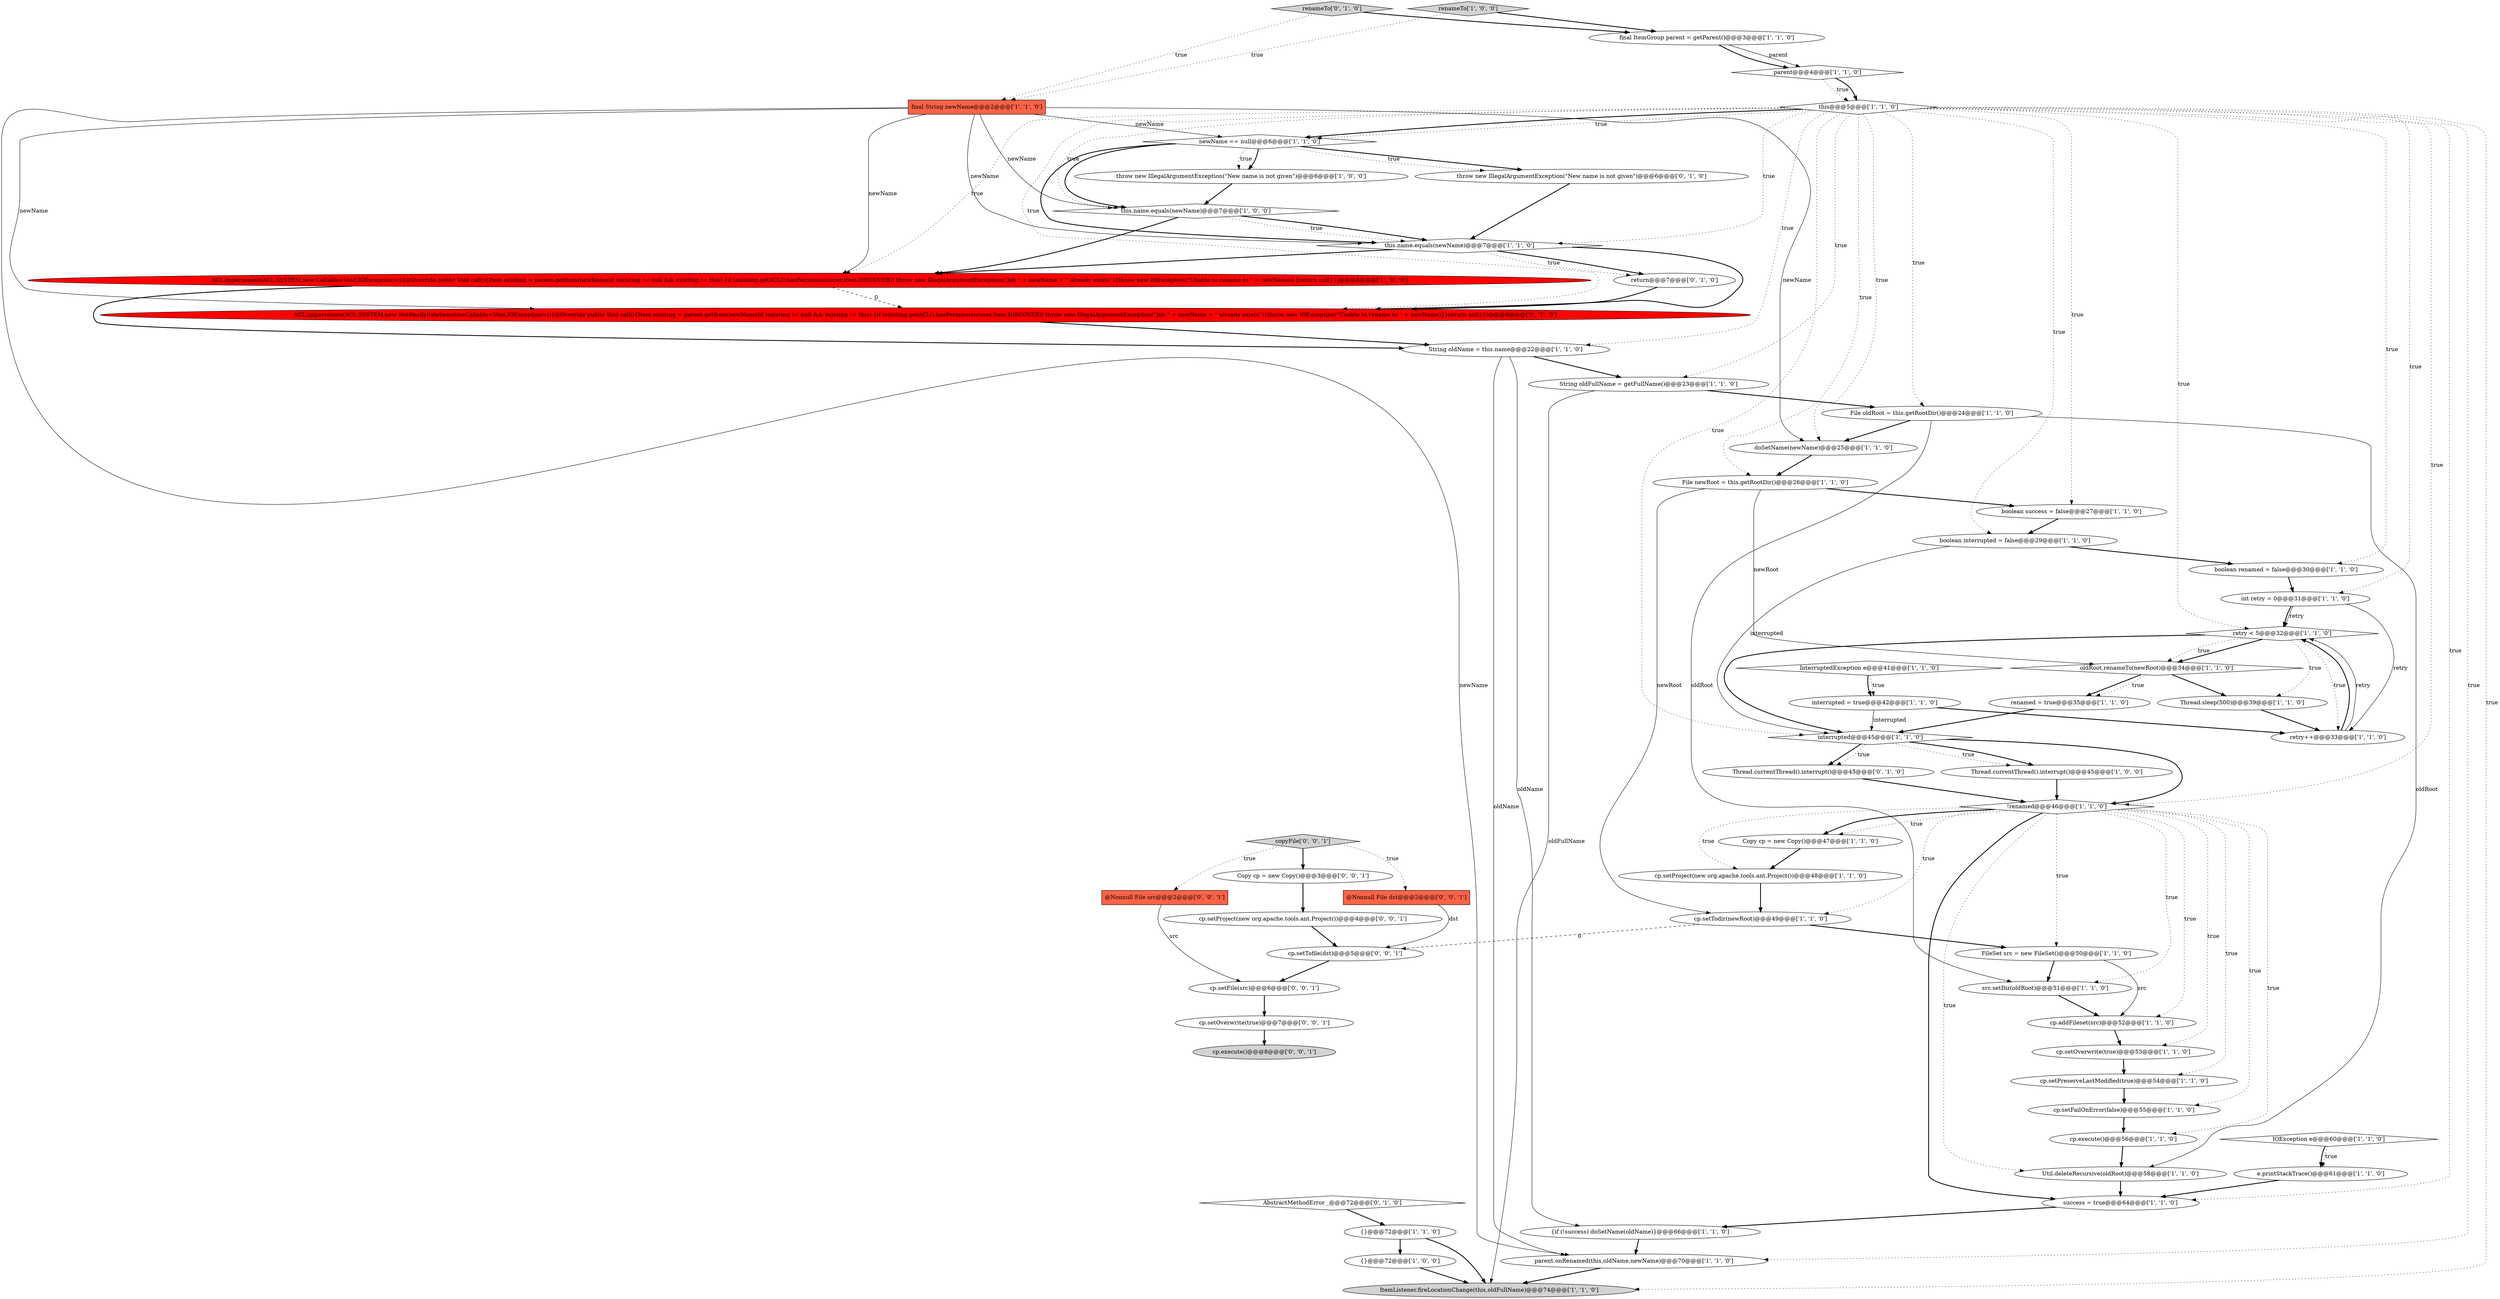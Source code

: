 digraph {
58 [style = filled, label = "cp.setFile(src)@@@6@@@['0', '0', '1']", fillcolor = white, shape = ellipse image = "AAA0AAABBB3BBB"];
17 [style = filled, label = "success = true@@@64@@@['1', '1', '0']", fillcolor = white, shape = ellipse image = "AAA0AAABBB1BBB"];
15 [style = filled, label = "final ItemGroup parent = getParent()@@@3@@@['1', '1', '0']", fillcolor = white, shape = ellipse image = "AAA0AAABBB1BBB"];
38 [style = filled, label = "File oldRoot = this.getRootDir()@@@24@@@['1', '1', '0']", fillcolor = white, shape = ellipse image = "AAA0AAABBB1BBB"];
24 [style = filled, label = "boolean success = false@@@27@@@['1', '1', '0']", fillcolor = white, shape = ellipse image = "AAA0AAABBB1BBB"];
62 [style = filled, label = "@Nonnull File src@@@2@@@['0', '0', '1']", fillcolor = tomato, shape = box image = "AAA0AAABBB3BBB"];
53 [style = filled, label = "renameTo['0', '1', '0']", fillcolor = lightgray, shape = diamond image = "AAA0AAABBB2BBB"];
10 [style = filled, label = "int retry = 0@@@31@@@['1', '1', '0']", fillcolor = white, shape = ellipse image = "AAA0AAABBB1BBB"];
8 [style = filled, label = "throw new IllegalArgumentException(\"New name is not given\")@@@6@@@['1', '0', '0']", fillcolor = white, shape = ellipse image = "AAA0AAABBB1BBB"];
7 [style = filled, label = "{}@@@72@@@['1', '0', '0']", fillcolor = white, shape = ellipse image = "AAA0AAABBB1BBB"];
18 [style = filled, label = "final String newName@@@2@@@['1', '1', '0']", fillcolor = tomato, shape = box image = "AAA0AAABBB1BBB"];
26 [style = filled, label = "src.setDir(oldRoot)@@@51@@@['1', '1', '0']", fillcolor = white, shape = ellipse image = "AAA0AAABBB1BBB"];
43 [style = filled, label = "!renamed@@@46@@@['1', '1', '0']", fillcolor = white, shape = diamond image = "AAA0AAABBB1BBB"];
34 [style = filled, label = "this@@@5@@@['1', '1', '0']", fillcolor = white, shape = diamond image = "AAA0AAABBB1BBB"];
60 [style = filled, label = "cp.setProject(new org.apache.tools.ant.Project())@@@4@@@['0', '0', '1']", fillcolor = white, shape = ellipse image = "AAA0AAABBB3BBB"];
12 [style = filled, label = "parent@@@4@@@['1', '1', '0']", fillcolor = white, shape = diamond image = "AAA0AAABBB1BBB"];
45 [style = filled, label = "FileSet src = new FileSet()@@@50@@@['1', '1', '0']", fillcolor = white, shape = ellipse image = "AAA0AAABBB1BBB"];
13 [style = filled, label = "ItemListener.fireLocationChange(this,oldFullName)@@@74@@@['1', '1', '0']", fillcolor = lightgray, shape = ellipse image = "AAA0AAABBB1BBB"];
32 [style = filled, label = "cp.addFileset(src)@@@52@@@['1', '1', '0']", fillcolor = white, shape = ellipse image = "AAA0AAABBB1BBB"];
57 [style = filled, label = "@Nonnull File dst@@@2@@@['0', '0', '1']", fillcolor = tomato, shape = box image = "AAA0AAABBB3BBB"];
41 [style = filled, label = "cp.setProject(new org.apache.tools.ant.Project())@@@48@@@['1', '1', '0']", fillcolor = white, shape = ellipse image = "AAA0AAABBB1BBB"];
14 [style = filled, label = "cp.execute()@@@56@@@['1', '1', '0']", fillcolor = white, shape = ellipse image = "AAA0AAABBB1BBB"];
44 [style = filled, label = "e.printStackTrace()@@@61@@@['1', '1', '0']", fillcolor = white, shape = ellipse image = "AAA0AAABBB1BBB"];
48 [style = filled, label = "return@@@7@@@['0', '1', '0']", fillcolor = white, shape = ellipse image = "AAA0AAABBB2BBB"];
20 [style = filled, label = "cp.setOverwrite(true)@@@53@@@['1', '1', '0']", fillcolor = white, shape = ellipse image = "AAA0AAABBB1BBB"];
33 [style = filled, label = "oldRoot.renameTo(newRoot)@@@34@@@['1', '1', '0']", fillcolor = white, shape = diamond image = "AAA0AAABBB1BBB"];
55 [style = filled, label = "cp.execute()@@@8@@@['0', '0', '1']", fillcolor = lightgray, shape = ellipse image = "AAA0AAABBB3BBB"];
37 [style = filled, label = "ACL.impersonate(ACL.SYSTEM,new Callable<Void,IOException>(){@Override public Void call(){Item existing = parent.getItem(newName)if (existing != null && existing != this) {if (existing.getACL().hasPermission(user,Item.DISCOVER)) throw new IllegalArgumentException(\"Job \" + newName + \" already exists\"){throw new IOException(\"Unable to rename to \" + newName)}}return null}})@@@8@@@['1', '0', '0']", fillcolor = red, shape = ellipse image = "AAA1AAABBB1BBB"];
19 [style = filled, label = "{if (!success) doSetName(oldName)}@@@66@@@['1', '1', '0']", fillcolor = white, shape = ellipse image = "AAA0AAABBB1BBB"];
35 [style = filled, label = "cp.setTodir(newRoot)@@@49@@@['1', '1', '0']", fillcolor = white, shape = ellipse image = "AAA0AAABBB1BBB"];
23 [style = filled, label = "String oldFullName = getFullName()@@@23@@@['1', '1', '0']", fillcolor = white, shape = ellipse image = "AAA0AAABBB1BBB"];
25 [style = filled, label = "boolean renamed = false@@@30@@@['1', '1', '0']", fillcolor = white, shape = ellipse image = "AAA0AAABBB1BBB"];
54 [style = filled, label = "cp.setOverwrite(true)@@@7@@@['0', '0', '1']", fillcolor = white, shape = ellipse image = "AAA0AAABBB3BBB"];
3 [style = filled, label = "IOException e@@@60@@@['1', '1', '0']", fillcolor = white, shape = diamond image = "AAA0AAABBB1BBB"];
27 [style = filled, label = "Thread.sleep(500)@@@39@@@['1', '1', '0']", fillcolor = white, shape = ellipse image = "AAA0AAABBB1BBB"];
36 [style = filled, label = "retry < 5@@@32@@@['1', '1', '0']", fillcolor = white, shape = diamond image = "AAA0AAABBB1BBB"];
21 [style = filled, label = "String oldName = this.name@@@22@@@['1', '1', '0']", fillcolor = white, shape = ellipse image = "AAA0AAABBB1BBB"];
1 [style = filled, label = "doSetName(newName)@@@25@@@['1', '1', '0']", fillcolor = white, shape = ellipse image = "AAA0AAABBB1BBB"];
5 [style = filled, label = "parent.onRenamed(this,oldName,newName)@@@70@@@['1', '1', '0']", fillcolor = white, shape = ellipse image = "AAA0AAABBB1BBB"];
28 [style = filled, label = "cp.setPreserveLastModified(true)@@@54@@@['1', '1', '0']", fillcolor = white, shape = ellipse image = "AAA0AAABBB1BBB"];
46 [style = filled, label = "Util.deleteRecursive(oldRoot)@@@58@@@['1', '1', '0']", fillcolor = white, shape = ellipse image = "AAA0AAABBB1BBB"];
49 [style = filled, label = "ACL.impersonate(ACL.SYSTEM,new NotReallyRoleSensitiveCallable<Void,IOException>(){@Override public Void call(){Item existing = parent.getItem(newName)if (existing != null && existing != this) {if (existing.getACL().hasPermission(user,Item.DISCOVER)) throw new IllegalArgumentException(\"Job \" + newName + \" already exists\"){throw new IOException(\"Unable to rename to \" + newName)}}return null}})@@@8@@@['0', '1', '0']", fillcolor = red, shape = ellipse image = "AAA1AAABBB2BBB"];
4 [style = filled, label = "InterruptedException e@@@41@@@['1', '1', '0']", fillcolor = white, shape = diamond image = "AAA0AAABBB1BBB"];
22 [style = filled, label = "newName == null@@@6@@@['1', '1', '0']", fillcolor = white, shape = diamond image = "AAA0AAABBB1BBB"];
50 [style = filled, label = "AbstractMethodError _@@@72@@@['0', '1', '0']", fillcolor = white, shape = diamond image = "AAA0AAABBB2BBB"];
9 [style = filled, label = "this.name.equals(newName)@@@7@@@['1', '1', '0']", fillcolor = white, shape = diamond image = "AAA0AAABBB1BBB"];
59 [style = filled, label = "copyFile['0', '0', '1']", fillcolor = lightgray, shape = diamond image = "AAA0AAABBB3BBB"];
0 [style = filled, label = "this.name.equals(newName)@@@7@@@['1', '0', '0']", fillcolor = white, shape = diamond image = "AAA0AAABBB1BBB"];
6 [style = filled, label = "renameTo['1', '0', '0']", fillcolor = lightgray, shape = diamond image = "AAA0AAABBB1BBB"];
52 [style = filled, label = "throw new IllegalArgumentException(\"New name is not given\")@@@6@@@['0', '1', '0']", fillcolor = white, shape = ellipse image = "AAA0AAABBB2BBB"];
56 [style = filled, label = "Copy cp = new Copy()@@@3@@@['0', '0', '1']", fillcolor = white, shape = ellipse image = "AAA0AAABBB3BBB"];
61 [style = filled, label = "cp.setTofile(dst)@@@5@@@['0', '0', '1']", fillcolor = white, shape = ellipse image = "AAA0AAABBB3BBB"];
31 [style = filled, label = "interrupted = true@@@42@@@['1', '1', '0']", fillcolor = white, shape = ellipse image = "AAA0AAABBB1BBB"];
2 [style = filled, label = "File newRoot = this.getRootDir()@@@26@@@['1', '1', '0']", fillcolor = white, shape = ellipse image = "AAA0AAABBB1BBB"];
29 [style = filled, label = "Copy cp = new Copy()@@@47@@@['1', '1', '0']", fillcolor = white, shape = ellipse image = "AAA0AAABBB1BBB"];
42 [style = filled, label = "{}@@@72@@@['1', '1', '0']", fillcolor = white, shape = ellipse image = "AAA0AAABBB1BBB"];
39 [style = filled, label = "cp.setFailOnError(false)@@@55@@@['1', '1', '0']", fillcolor = white, shape = ellipse image = "AAA0AAABBB1BBB"];
30 [style = filled, label = "renamed = true@@@35@@@['1', '1', '0']", fillcolor = white, shape = ellipse image = "AAA0AAABBB1BBB"];
40 [style = filled, label = "retry++@@@33@@@['1', '1', '0']", fillcolor = white, shape = ellipse image = "AAA0AAABBB1BBB"];
16 [style = filled, label = "Thread.currentThread().interrupt()@@@45@@@['1', '0', '0']", fillcolor = white, shape = ellipse image = "AAA0AAABBB1BBB"];
11 [style = filled, label = "boolean interrupted = false@@@29@@@['1', '1', '0']", fillcolor = white, shape = ellipse image = "AAA0AAABBB1BBB"];
51 [style = filled, label = "Thread.currentThread().interrupt()@@@45@@@['0', '1', '0']", fillcolor = white, shape = ellipse image = "AAA0AAABBB2BBB"];
47 [style = filled, label = "interrupted@@@45@@@['1', '1', '0']", fillcolor = white, shape = diamond image = "AAA0AAABBB1BBB"];
54->55 [style = bold, label=""];
10->40 [style = solid, label="retry"];
43->35 [style = dotted, label="true"];
18->9 [style = solid, label="newName"];
39->14 [style = bold, label=""];
34->2 [style = dotted, label="true"];
23->13 [style = solid, label="oldFullName"];
34->9 [style = dotted, label="true"];
36->33 [style = bold, label=""];
9->37 [style = bold, label=""];
34->23 [style = dotted, label="true"];
62->58 [style = solid, label="src"];
22->8 [style = bold, label=""];
8->0 [style = bold, label=""];
19->5 [style = bold, label=""];
34->43 [style = dotted, label="true"];
59->62 [style = dotted, label="true"];
6->18 [style = dotted, label="true"];
22->0 [style = bold, label=""];
10->36 [style = solid, label="retry"];
18->37 [style = solid, label="newName"];
43->39 [style = dotted, label="true"];
24->11 [style = bold, label=""];
14->46 [style = bold, label=""];
47->51 [style = bold, label=""];
43->14 [style = dotted, label="true"];
16->43 [style = bold, label=""];
35->45 [style = bold, label=""];
31->40 [style = bold, label=""];
43->46 [style = dotted, label="true"];
9->48 [style = dotted, label="true"];
43->29 [style = bold, label=""];
25->10 [style = bold, label=""];
2->24 [style = bold, label=""];
18->22 [style = solid, label="newName"];
34->37 [style = dotted, label="true"];
32->20 [style = bold, label=""];
11->25 [style = bold, label=""];
12->34 [style = dotted, label="true"];
48->49 [style = bold, label=""];
34->13 [style = dotted, label="true"];
26->32 [style = bold, label=""];
34->47 [style = dotted, label="true"];
52->9 [style = bold, label=""];
22->9 [style = bold, label=""];
37->21 [style = bold, label=""];
38->26 [style = solid, label="oldRoot"];
9->48 [style = bold, label=""];
21->5 [style = solid, label="oldName"];
47->43 [style = bold, label=""];
43->32 [style = dotted, label="true"];
36->40 [style = dotted, label="true"];
33->27 [style = bold, label=""];
44->17 [style = bold, label=""];
58->54 [style = bold, label=""];
34->38 [style = dotted, label="true"];
34->22 [style = dotted, label="true"];
43->28 [style = dotted, label="true"];
33->30 [style = bold, label=""];
47->51 [style = dotted, label="true"];
15->12 [style = bold, label=""];
30->47 [style = bold, label=""];
42->7 [style = bold, label=""];
59->56 [style = bold, label=""];
45->32 [style = solid, label="src"];
47->16 [style = bold, label=""];
15->12 [style = solid, label="parent"];
21->23 [style = bold, label=""];
18->49 [style = solid, label="newName"];
3->44 [style = dotted, label="true"];
57->61 [style = solid, label="dst"];
2->35 [style = solid, label="newRoot"];
34->24 [style = dotted, label="true"];
35->61 [style = dashed, label="0"];
28->39 [style = bold, label=""];
56->60 [style = bold, label=""];
34->36 [style = dotted, label="true"];
34->10 [style = dotted, label="true"];
34->11 [style = dotted, label="true"];
31->47 [style = solid, label="interrupted"];
34->1 [style = dotted, label="true"];
34->0 [style = dotted, label="true"];
6->15 [style = bold, label=""];
38->1 [style = bold, label=""];
4->31 [style = bold, label=""];
43->17 [style = bold, label=""];
3->44 [style = bold, label=""];
60->61 [style = bold, label=""];
50->42 [style = bold, label=""];
4->31 [style = dotted, label="true"];
40->36 [style = bold, label=""];
5->13 [style = bold, label=""];
51->43 [style = bold, label=""];
18->1 [style = solid, label="newName"];
1->2 [style = bold, label=""];
9->49 [style = bold, label=""];
0->9 [style = dotted, label="true"];
34->25 [style = dotted, label="true"];
41->35 [style = bold, label=""];
7->13 [style = bold, label=""];
34->21 [style = dotted, label="true"];
36->33 [style = dotted, label="true"];
34->5 [style = dotted, label="true"];
0->9 [style = bold, label=""];
36->47 [style = bold, label=""];
11->47 [style = solid, label="interrupted"];
42->13 [style = bold, label=""];
36->27 [style = dotted, label="true"];
0->37 [style = bold, label=""];
29->41 [style = bold, label=""];
22->52 [style = bold, label=""];
20->28 [style = bold, label=""];
12->34 [style = bold, label=""];
53->18 [style = dotted, label="true"];
21->19 [style = solid, label="oldName"];
43->26 [style = dotted, label="true"];
61->58 [style = bold, label=""];
18->5 [style = solid, label="newName"];
33->30 [style = dotted, label="true"];
17->19 [style = bold, label=""];
49->21 [style = bold, label=""];
34->49 [style = dotted, label="true"];
10->36 [style = bold, label=""];
34->22 [style = bold, label=""];
43->29 [style = dotted, label="true"];
22->52 [style = dotted, label="true"];
22->8 [style = dotted, label="true"];
2->33 [style = solid, label="newRoot"];
34->17 [style = dotted, label="true"];
43->45 [style = dotted, label="true"];
47->16 [style = dotted, label="true"];
23->38 [style = bold, label=""];
43->20 [style = dotted, label="true"];
40->36 [style = solid, label="retry"];
43->41 [style = dotted, label="true"];
59->57 [style = dotted, label="true"];
53->15 [style = bold, label=""];
27->40 [style = bold, label=""];
45->26 [style = bold, label=""];
46->17 [style = bold, label=""];
38->46 [style = solid, label="oldRoot"];
37->49 [style = dashed, label="0"];
18->0 [style = solid, label="newName"];
}

